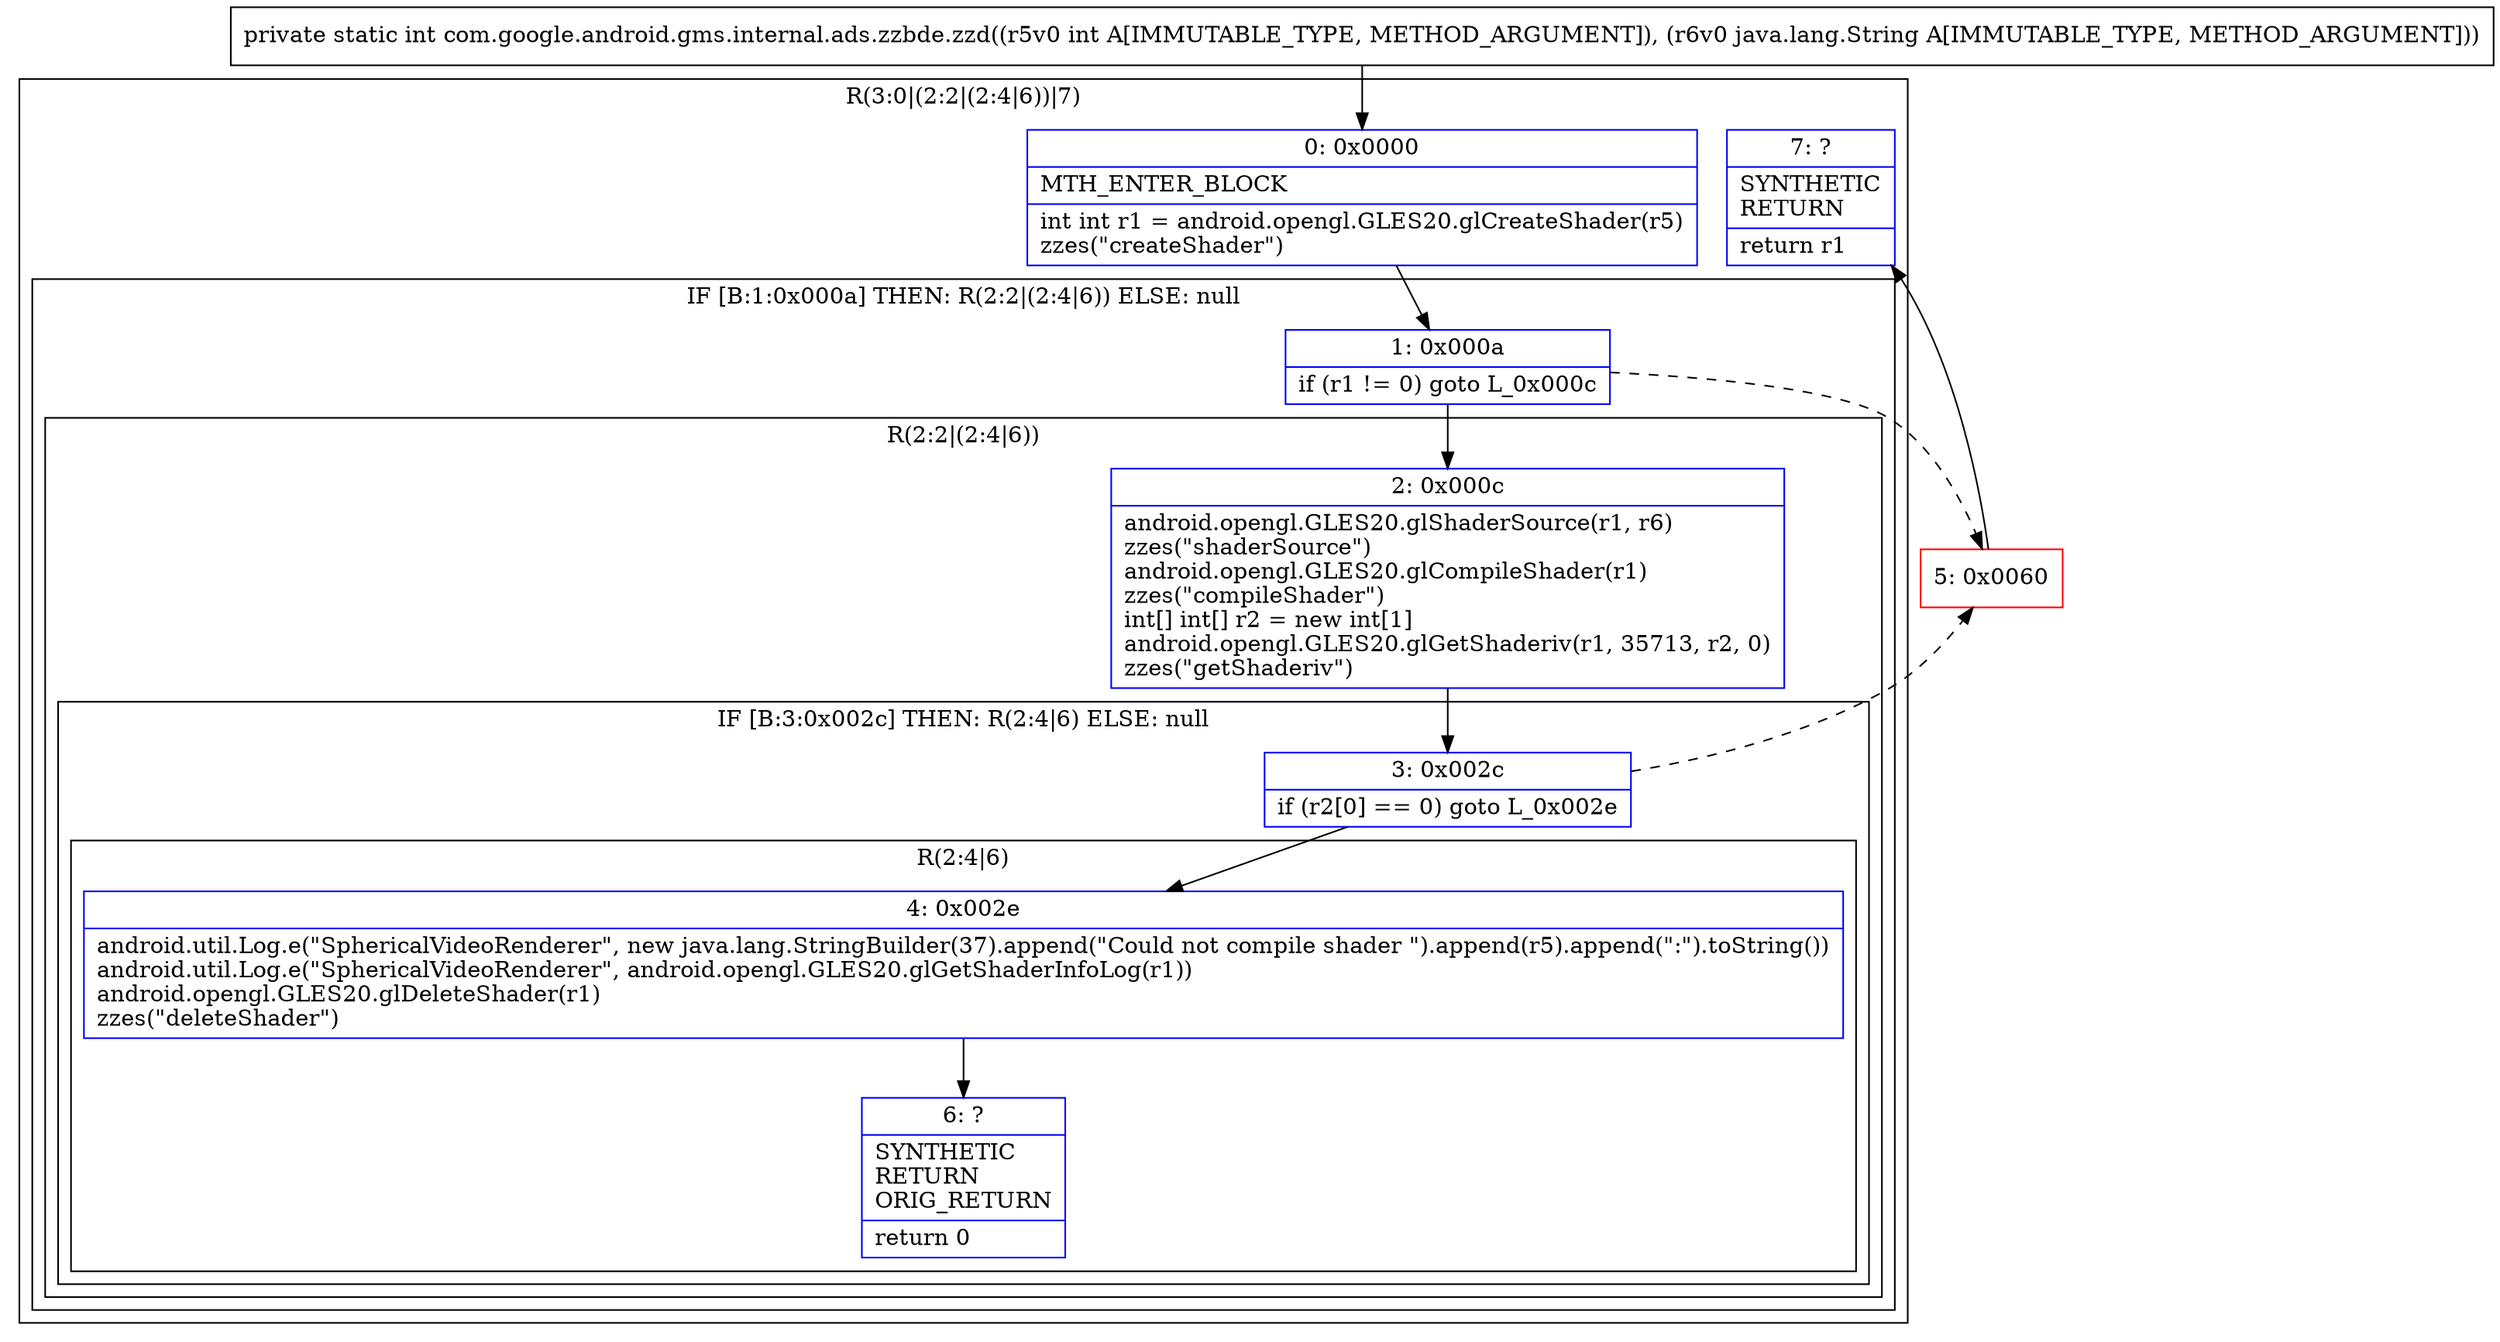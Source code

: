 digraph "CFG forcom.google.android.gms.internal.ads.zzbde.zzd(ILjava\/lang\/String;)I" {
subgraph cluster_Region_201487574 {
label = "R(3:0|(2:2|(2:4|6))|7)";
node [shape=record,color=blue];
Node_0 [shape=record,label="{0\:\ 0x0000|MTH_ENTER_BLOCK\l|int int r1 = android.opengl.GLES20.glCreateShader(r5)\lzzes(\"createShader\")\l}"];
subgraph cluster_IfRegion_1715269781 {
label = "IF [B:1:0x000a] THEN: R(2:2|(2:4|6)) ELSE: null";
node [shape=record,color=blue];
Node_1 [shape=record,label="{1\:\ 0x000a|if (r1 != 0) goto L_0x000c\l}"];
subgraph cluster_Region_1517822994 {
label = "R(2:2|(2:4|6))";
node [shape=record,color=blue];
Node_2 [shape=record,label="{2\:\ 0x000c|android.opengl.GLES20.glShaderSource(r1, r6)\lzzes(\"shaderSource\")\landroid.opengl.GLES20.glCompileShader(r1)\lzzes(\"compileShader\")\lint[] int[] r2 = new int[1]\landroid.opengl.GLES20.glGetShaderiv(r1, 35713, r2, 0)\lzzes(\"getShaderiv\")\l}"];
subgraph cluster_IfRegion_870155266 {
label = "IF [B:3:0x002c] THEN: R(2:4|6) ELSE: null";
node [shape=record,color=blue];
Node_3 [shape=record,label="{3\:\ 0x002c|if (r2[0] == 0) goto L_0x002e\l}"];
subgraph cluster_Region_744944028 {
label = "R(2:4|6)";
node [shape=record,color=blue];
Node_4 [shape=record,label="{4\:\ 0x002e|android.util.Log.e(\"SphericalVideoRenderer\", new java.lang.StringBuilder(37).append(\"Could not compile shader \").append(r5).append(\":\").toString())\landroid.util.Log.e(\"SphericalVideoRenderer\", android.opengl.GLES20.glGetShaderInfoLog(r1))\landroid.opengl.GLES20.glDeleteShader(r1)\lzzes(\"deleteShader\")\l}"];
Node_6 [shape=record,label="{6\:\ ?|SYNTHETIC\lRETURN\lORIG_RETURN\l|return 0\l}"];
}
}
}
}
Node_7 [shape=record,label="{7\:\ ?|SYNTHETIC\lRETURN\l|return r1\l}"];
}
Node_5 [shape=record,color=red,label="{5\:\ 0x0060}"];
MethodNode[shape=record,label="{private static int com.google.android.gms.internal.ads.zzbde.zzd((r5v0 int A[IMMUTABLE_TYPE, METHOD_ARGUMENT]), (r6v0 java.lang.String A[IMMUTABLE_TYPE, METHOD_ARGUMENT])) }"];
MethodNode -> Node_0;
Node_0 -> Node_1;
Node_1 -> Node_2;
Node_1 -> Node_5[style=dashed];
Node_2 -> Node_3;
Node_3 -> Node_4;
Node_3 -> Node_5[style=dashed];
Node_4 -> Node_6;
Node_5 -> Node_7;
}


